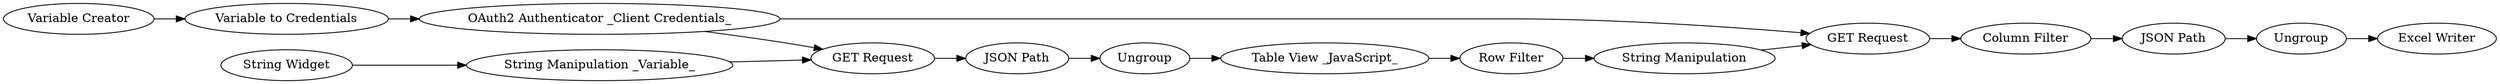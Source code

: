 digraph {
	1 [label="Variable Creator"]
	2 [label="Variable to Credentials"]
	4 [label="OAuth2 Authenticator _Client Credentials_"]
	5 [label="String Widget"]
	6 [label="String Manipulation _Variable_"]
	7 [label="GET Request"]
	8 [label="JSON Path"]
	9 [label=Ungroup]
	10 [label="Table View _JavaScript_"]
	11 [label="Row Filter"]
	12 [label="String Manipulation"]
	13 [label="GET Request"]
	14 [label="Column Filter"]
	15 [label="JSON Path"]
	16 [label=Ungroup]
	17 [label="Excel Writer"]
	1 -> 2
	2 -> 4
	4 -> 7
	4 -> 13
	5 -> 6
	6 -> 7
	7 -> 8
	8 -> 9
	9 -> 10
	10 -> 11
	11 -> 12
	12 -> 13
	13 -> 14
	14 -> 15
	15 -> 16
	16 -> 17
	rankdir=LR
}
